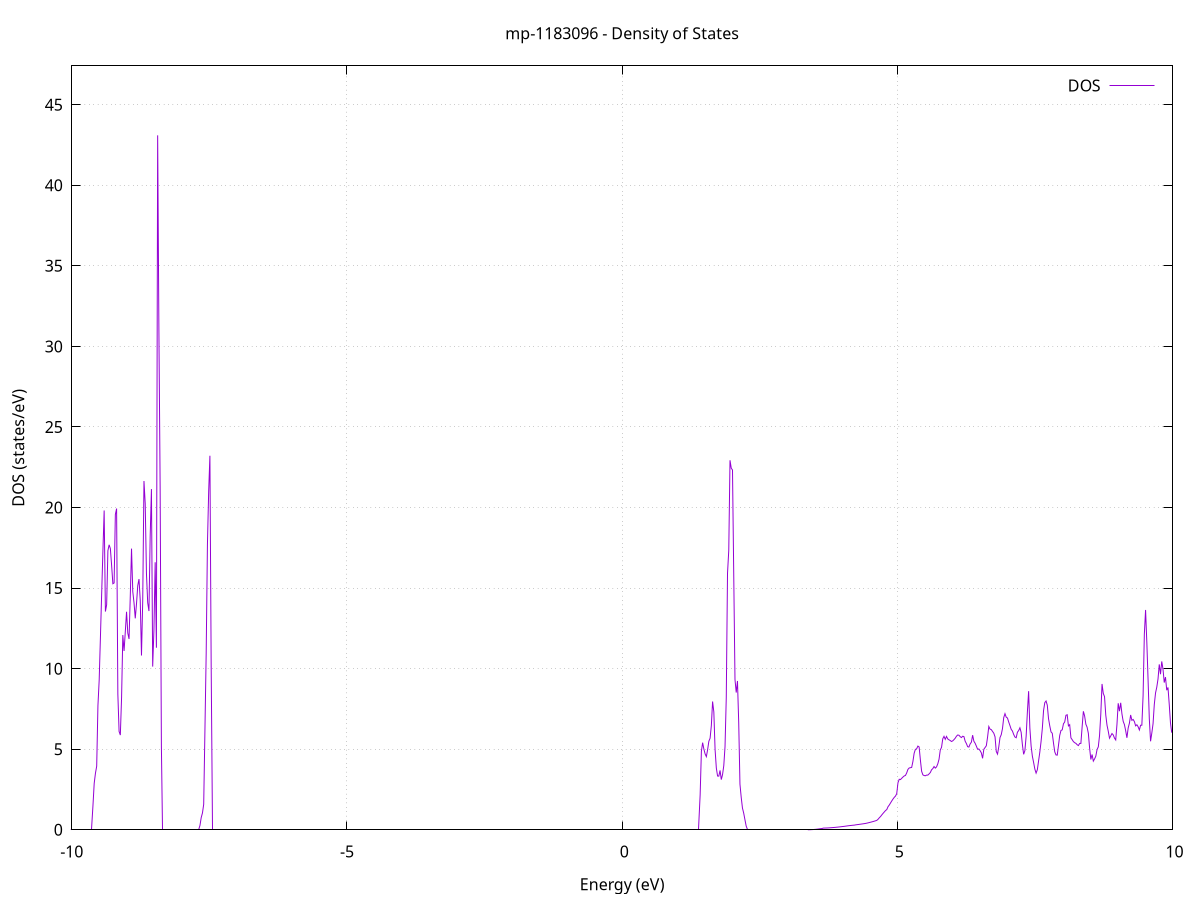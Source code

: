 set title 'mp-1183096 - Density of States'
set xlabel 'Energy (eV)'
set ylabel 'DOS (states/eV)'
set grid
set xrange [-10:10]
set yrange [0:47.409]
set xzeroaxis lt -1
set terminal png size 800,600
set output 'mp-1183096_dos_gnuplot.png'
plot '-' using 1:2 with lines title 'DOS'
-31.138200 0.000000
-31.115600 0.000000
-31.092900 0.000000
-31.070300 0.000000
-31.047700 0.000000
-31.025100 0.000000
-31.002500 0.000000
-30.979900 0.000000
-30.957300 0.000000
-30.934700 0.000000
-30.912100 0.000000
-30.889500 0.000000
-30.866900 0.000000
-30.844300 0.000000
-30.821700 0.000000
-30.799000 0.000000
-30.776400 0.000000
-30.753800 0.000000
-30.731200 0.000000
-30.708600 0.000000
-30.686000 0.000000
-30.663400 0.000000
-30.640800 0.000000
-30.618200 0.000000
-30.595600 0.000000
-30.573000 0.000000
-30.550400 0.000000
-30.527800 0.000000
-30.505100 0.000000
-30.482500 0.000000
-30.459900 0.000000
-30.437300 0.000000
-30.414700 0.000000
-30.392100 0.000000
-30.369500 0.000000
-30.346900 0.000000
-30.324300 0.000000
-30.301700 0.000000
-30.279100 0.000000
-30.256500 0.000000
-30.233800 0.000000
-30.211200 0.000000
-30.188600 0.000000
-30.166000 0.000000
-30.143400 0.000000
-30.120800 0.000000
-30.098200 0.000000
-30.075600 0.000000
-30.053000 0.000000
-30.030400 0.000000
-30.007800 0.000000
-29.985200 0.000000
-29.962600 0.000000
-29.939900 0.000000
-29.917300 0.000000
-29.894700 0.000000
-29.872100 0.000000
-29.849500 0.000000
-29.826900 0.000000
-29.804300 0.000000
-29.781700 0.000000
-29.759100 0.000000
-29.736500 0.000000
-29.713900 0.000000
-29.691300 0.000000
-29.668600 0.000000
-29.646000 0.000000
-29.623400 0.000000
-29.600800 0.000000
-29.578200 0.000000
-29.555600 0.000000
-29.533000 0.000000
-29.510400 0.000000
-29.487800 0.000000
-29.465200 0.000000
-29.442600 0.000000
-29.420000 0.000000
-29.397400 0.000000
-29.374700 0.000000
-29.352100 0.000000
-29.329500 0.000000
-29.306900 0.000000
-29.284300 0.000000
-29.261700 0.000000
-29.239100 0.000000
-29.216500 0.000000
-29.193900 0.000000
-29.171300 0.000000
-29.148700 0.000000
-29.126100 0.000000
-29.103400 0.000000
-29.080800 1.598500
-29.058200 19.258900
-29.035600 37.738500
-29.013000 21.713900
-28.990400 80.842100
-28.967800 42.392300
-28.945200 0.000000
-28.922600 0.000000
-28.900000 0.000000
-28.877400 0.000000
-28.854800 0.000000
-28.832200 0.000000
-28.809500 0.000000
-28.786900 0.000000
-28.764300 0.000000
-28.741700 0.000000
-28.719100 0.000000
-28.696500 0.000000
-28.673900 0.000000
-28.651300 0.000000
-28.628700 0.000000
-28.606100 0.000000
-28.583500 0.000000
-28.560900 0.000000
-28.538300 0.000000
-28.515600 0.000000
-28.493000 0.000000
-28.470400 0.000000
-28.447800 0.000000
-28.425200 0.000000
-28.402600 0.000000
-28.380000 0.000000
-28.357400 0.000000
-28.334800 0.000000
-28.312200 0.000000
-28.289600 0.000000
-28.267000 0.000000
-28.244300 0.000000
-28.221700 0.000000
-28.199100 0.000000
-28.176500 0.000000
-28.153900 0.000000
-28.131300 0.000000
-28.108700 0.000000
-28.086100 0.000000
-28.063500 0.000000
-28.040900 0.000000
-28.018300 0.000000
-27.995700 0.000000
-27.973100 0.000000
-27.950400 0.000000
-27.927800 0.000000
-27.905200 0.000000
-27.882600 0.000000
-27.860000 0.000000
-27.837400 0.000000
-27.814800 0.000000
-27.792200 0.000000
-27.769600 0.000000
-27.747000 0.000000
-27.724400 0.000000
-27.701800 0.000000
-27.679100 0.000000
-27.656500 0.000000
-27.633900 0.000000
-27.611300 0.000000
-27.588700 0.000000
-27.566100 0.000000
-27.543500 0.000000
-27.520900 0.000000
-27.498300 0.000000
-27.475700 0.000000
-27.453100 0.000000
-27.430500 0.000000
-27.407900 0.000000
-27.385200 0.000000
-27.362600 0.000000
-27.340000 0.000000
-27.317400 0.000000
-27.294800 0.000000
-27.272200 0.000000
-27.249600 0.000000
-27.227000 0.000000
-27.204400 0.000000
-27.181800 0.000000
-27.159200 0.000000
-27.136600 0.000000
-27.114000 0.000000
-27.091300 0.000000
-27.068700 0.000000
-27.046100 0.000000
-27.023500 0.000000
-27.000900 0.000000
-26.978300 0.000000
-26.955700 0.000000
-26.933100 0.000000
-26.910500 0.000000
-26.887900 0.000000
-26.865300 0.000000
-26.842700 0.000000
-26.820000 0.000000
-26.797400 0.000000
-26.774800 0.000000
-26.752200 0.000000
-26.729600 0.000000
-26.707000 0.000000
-26.684400 0.000000
-26.661800 0.000000
-26.639200 0.000000
-26.616600 0.000000
-26.594000 0.000000
-26.571400 0.000000
-26.548800 0.000000
-26.526100 0.000000
-26.503500 0.000000
-26.480900 0.000000
-26.458300 0.000000
-26.435700 0.000000
-26.413100 0.000000
-26.390500 0.000000
-26.367900 0.000000
-26.345300 0.000000
-26.322700 0.000000
-26.300100 0.000000
-26.277500 0.000000
-26.254800 0.000000
-26.232200 0.000000
-26.209600 0.000000
-26.187000 0.000000
-26.164400 0.000000
-26.141800 0.000000
-26.119200 0.000000
-26.096600 0.000000
-26.074000 0.000000
-26.051400 0.000000
-26.028800 0.000000
-26.006200 0.000000
-25.983600 0.000000
-25.960900 0.000000
-25.938300 0.000000
-25.915700 0.000000
-25.893100 0.000000
-25.870500 0.000000
-25.847900 0.000000
-25.825300 0.000000
-25.802700 0.000000
-25.780100 0.000000
-25.757500 0.000000
-25.734900 0.000000
-25.712300 0.000000
-25.689700 0.000000
-25.667000 0.000000
-25.644400 0.000000
-25.621800 0.000000
-25.599200 0.000000
-25.576600 0.000000
-25.554000 0.000000
-25.531400 0.000000
-25.508800 0.000000
-25.486200 0.000000
-25.463600 0.000000
-25.441000 0.000000
-25.418400 0.000000
-25.395700 0.000000
-25.373100 0.000000
-25.350500 0.000000
-25.327900 0.000000
-25.305300 0.000000
-25.282700 0.000000
-25.260100 0.000000
-25.237500 0.000000
-25.214900 0.000000
-25.192300 0.000000
-25.169700 0.000000
-25.147100 0.000000
-25.124500 0.000000
-25.101800 0.000000
-25.079200 0.000000
-25.056600 0.000000
-25.034000 0.000000
-25.011400 0.000000
-24.988800 0.000000
-24.966200 0.000000
-24.943600 0.000000
-24.921000 0.000000
-24.898400 0.000000
-24.875800 0.000000
-24.853200 0.000000
-24.830500 0.000000
-24.807900 0.000000
-24.785300 0.000000
-24.762700 0.000000
-24.740100 0.000000
-24.717500 0.000000
-24.694900 0.000000
-24.672300 0.000000
-24.649700 0.000000
-24.627100 0.000000
-24.604500 0.000000
-24.581900 0.000000
-24.559300 0.000000
-24.536600 0.000000
-24.514000 0.000000
-24.491400 0.000000
-24.468800 0.000000
-24.446200 0.000000
-24.423600 0.000000
-24.401000 0.000000
-24.378400 0.000000
-24.355800 0.000000
-24.333200 0.000000
-24.310600 0.000000
-24.288000 0.000000
-24.265300 0.000000
-24.242700 0.000000
-24.220100 0.000000
-24.197500 0.000000
-24.174900 0.000000
-24.152300 0.000000
-24.129700 0.000000
-24.107100 0.000000
-24.084500 0.000000
-24.061900 0.000000
-24.039300 0.000000
-24.016700 0.000000
-23.994100 0.000000
-23.971400 0.000000
-23.948800 0.000000
-23.926200 0.000000
-23.903600 0.000000
-23.881000 0.000000
-23.858400 0.000000
-23.835800 0.000000
-23.813200 0.000000
-23.790600 0.000000
-23.768000 0.000000
-23.745400 0.000000
-23.722800 0.000000
-23.700200 0.000000
-23.677500 0.000000
-23.654900 0.000000
-23.632300 0.000000
-23.609700 0.000000
-23.587100 0.000000
-23.564500 0.000000
-23.541900 0.000000
-23.519300 0.000000
-23.496700 0.000000
-23.474100 0.000000
-23.451500 0.000000
-23.428900 0.000000
-23.406200 0.000000
-23.383600 0.000000
-23.361000 0.000000
-23.338400 0.000000
-23.315800 0.000000
-23.293200 0.000000
-23.270600 0.000000
-23.248000 0.000000
-23.225400 0.000000
-23.202800 0.000000
-23.180200 0.000000
-23.157600 0.000000
-23.135000 0.000000
-23.112300 0.000000
-23.089700 0.000000
-23.067100 0.000000
-23.044500 0.000000
-23.021900 0.000000
-22.999300 0.000000
-22.976700 0.000000
-22.954100 0.000000
-22.931500 0.000000
-22.908900 0.000000
-22.886300 0.000000
-22.863700 0.000000
-22.841000 0.000000
-22.818400 0.000000
-22.795800 0.000000
-22.773200 0.000000
-22.750600 0.000000
-22.728000 0.000000
-22.705400 0.000000
-22.682800 0.000000
-22.660200 0.000000
-22.637600 0.000000
-22.615000 0.000000
-22.592400 0.000000
-22.569800 0.000000
-22.547100 0.000000
-22.524500 0.000000
-22.501900 0.000000
-22.479300 0.000000
-22.456700 0.000000
-22.434100 0.000000
-22.411500 0.000000
-22.388900 0.000000
-22.366300 0.000000
-22.343700 0.000000
-22.321100 0.000000
-22.298500 0.000000
-22.275900 0.000000
-22.253200 0.000000
-22.230600 0.000000
-22.208000 0.000000
-22.185400 0.000000
-22.162800 0.000000
-22.140200 0.000000
-22.117600 0.000000
-22.095000 0.000000
-22.072400 0.000000
-22.049800 0.000000
-22.027200 0.000000
-22.004600 0.000000
-21.981900 0.000000
-21.959300 0.000000
-21.936700 0.000000
-21.914100 0.000000
-21.891500 0.000000
-21.868900 0.000000
-21.846300 0.000000
-21.823700 0.000000
-21.801100 0.000000
-21.778500 0.000000
-21.755900 0.000000
-21.733300 0.000000
-21.710700 0.000000
-21.688000 0.000000
-21.665400 0.000000
-21.642800 0.000000
-21.620200 0.000000
-21.597600 0.000000
-21.575000 0.000000
-21.552400 0.000000
-21.529800 0.000000
-21.507200 0.000000
-21.484600 0.000000
-21.462000 0.000000
-21.439400 0.000000
-21.416700 0.000000
-21.394100 0.000000
-21.371500 0.000000
-21.348900 0.000000
-21.326300 0.000000
-21.303700 0.000000
-21.281100 0.000000
-21.258500 0.000000
-21.235900 0.000000
-21.213300 0.000000
-21.190700 0.000000
-21.168100 0.000000
-21.145500 0.000000
-21.122800 0.000000
-21.100200 0.000000
-21.077600 0.000000
-21.055000 0.000000
-21.032400 0.000000
-21.009800 0.000000
-20.987200 0.000000
-20.964600 0.000000
-20.942000 0.000000
-20.919400 0.000000
-20.896800 0.000000
-20.874200 0.000000
-20.851500 0.000000
-20.828900 0.000000
-20.806300 0.000000
-20.783700 0.000000
-20.761100 0.000000
-20.738500 0.000000
-20.715900 0.000000
-20.693300 0.000000
-20.670700 0.000000
-20.648100 0.000000
-20.625500 0.000000
-20.602900 0.000000
-20.580300 0.000000
-20.557600 0.000000
-20.535000 0.000000
-20.512400 0.000000
-20.489800 0.000000
-20.467200 0.000000
-20.444600 0.000000
-20.422000 0.000000
-20.399400 0.000000
-20.376800 0.000000
-20.354200 0.000000
-20.331600 0.000000
-20.309000 0.000000
-20.286400 0.000000
-20.263700 0.000000
-20.241100 0.000000
-20.218500 0.000000
-20.195900 0.000000
-20.173300 0.000000
-20.150700 0.000000
-20.128100 0.000000
-20.105500 0.000000
-20.082900 0.000000
-20.060300 0.000000
-20.037700 0.000000
-20.015100 0.000000
-19.992400 0.000000
-19.969800 0.000000
-19.947200 0.000000
-19.924600 0.000000
-19.902000 0.000000
-19.879400 0.000000
-19.856800 0.000000
-19.834200 0.000000
-19.811600 0.000000
-19.789000 0.000000
-19.766400 0.000000
-19.743800 0.000000
-19.721200 0.000000
-19.698500 0.000000
-19.675900 0.000000
-19.653300 0.000000
-19.630700 0.000000
-19.608100 0.000000
-19.585500 0.000000
-19.562900 0.000000
-19.540300 0.000000
-19.517700 0.000000
-19.495100 0.000000
-19.472500 0.000000
-19.449900 0.000000
-19.427200 0.000000
-19.404600 0.000000
-19.382000 0.000000
-19.359400 0.000000
-19.336800 0.000000
-19.314200 0.000000
-19.291600 0.000000
-19.269000 0.000000
-19.246400 0.000000
-19.223800 0.000000
-19.201200 0.000000
-19.178600 0.000000
-19.156000 0.000000
-19.133300 0.000000
-19.110700 0.000000
-19.088100 0.000000
-19.065500 0.000000
-19.042900 0.000000
-19.020300 0.000000
-18.997700 0.000000
-18.975100 0.000000
-18.952500 0.000000
-18.929900 0.000000
-18.907300 0.000000
-18.884700 0.000000
-18.862100 0.000000
-18.839400 0.000000
-18.816800 0.000000
-18.794200 0.000000
-18.771600 0.000000
-18.749000 0.000000
-18.726400 0.000000
-18.703800 0.000000
-18.681200 0.000000
-18.658600 0.000000
-18.636000 0.000000
-18.613400 0.000000
-18.590800 0.000000
-18.568100 0.000000
-18.545500 0.000000
-18.522900 0.000000
-18.500300 0.000000
-18.477700 0.000000
-18.455100 0.000000
-18.432500 0.000000
-18.409900 0.000000
-18.387300 0.000000
-18.364700 0.000000
-18.342100 0.000000
-18.319500 0.000000
-18.296900 0.000000
-18.274200 0.000000
-18.251600 0.000000
-18.229000 0.000000
-18.206400 0.000000
-18.183800 0.000000
-18.161200 0.000000
-18.138600 0.000000
-18.116000 0.000000
-18.093400 0.000000
-18.070800 0.000000
-18.048200 0.000000
-18.025600 0.000000
-18.002900 0.000000
-17.980300 0.000000
-17.957700 0.000000
-17.935100 0.000000
-17.912500 0.000000
-17.889900 0.000000
-17.867300 0.000000
-17.844700 0.000000
-17.822100 0.000000
-17.799500 0.000000
-17.776900 0.000000
-17.754300 0.000000
-17.731700 0.000000
-17.709000 0.000000
-17.686400 0.000000
-17.663800 0.000000
-17.641200 0.000000
-17.618600 0.000000
-17.596000 0.000000
-17.573400 0.000000
-17.550800 0.000000
-17.528200 0.000000
-17.505600 0.000000
-17.483000 0.000000
-17.460400 0.000000
-17.437800 0.000000
-17.415100 0.000000
-17.392500 0.000000
-17.369900 0.000000
-17.347300 0.000000
-17.324700 0.000000
-17.302100 0.000000
-17.279500 0.000000
-17.256900 0.000000
-17.234300 0.000000
-17.211700 0.000000
-17.189100 0.000000
-17.166500 0.000000
-17.143800 0.000000
-17.121200 0.000000
-17.098600 0.000000
-17.076000 0.000000
-17.053400 0.000000
-17.030800 0.000000
-17.008200 0.000000
-16.985600 0.000000
-16.963000 0.000000
-16.940400 0.000000
-16.917800 0.000000
-16.895200 0.000000
-16.872600 0.000000
-16.849900 0.000000
-16.827300 0.000000
-16.804700 0.000000
-16.782100 0.000000
-16.759500 0.000000
-16.736900 0.000000
-16.714300 0.000000
-16.691700 0.000000
-16.669100 0.000000
-16.646500 0.000000
-16.623900 0.000000
-16.601300 0.000000
-16.578600 0.000000
-16.556000 0.000000
-16.533400 0.000000
-16.510800 0.000000
-16.488200 0.000000
-16.465600 0.000000
-16.443000 0.000000
-16.420400 0.000000
-16.397800 0.000000
-16.375200 0.000000
-16.352600 0.000000
-16.330000 0.000000
-16.307400 0.000000
-16.284700 0.000000
-16.262100 0.000000
-16.239500 0.000000
-16.216900 0.000000
-16.194300 0.000000
-16.171700 0.000000
-16.149100 0.000000
-16.126500 0.000000
-16.103900 0.000000
-16.081300 0.000000
-16.058700 0.000000
-16.036100 0.000000
-16.013400 0.000000
-15.990800 0.000000
-15.968200 0.000000
-15.945600 0.000000
-15.923000 0.000000
-15.900400 0.000000
-15.877800 0.000000
-15.855200 0.000000
-15.832600 0.000000
-15.810000 0.000000
-15.787400 0.000000
-15.764800 0.000000
-15.742200 0.000000
-15.719500 0.000000
-15.696900 0.000000
-15.674300 0.000000
-15.651700 0.000000
-15.629100 0.000000
-15.606500 0.000000
-15.583900 0.000000
-15.561300 0.000000
-15.538700 0.000000
-15.516100 0.000000
-15.493500 0.000000
-15.470900 0.000000
-15.448300 0.000000
-15.425600 0.000000
-15.403000 0.000000
-15.380400 0.000000
-15.357800 0.000000
-15.335200 0.000000
-15.312600 0.000000
-15.290000 0.000000
-15.267400 0.000000
-15.244800 0.000000
-15.222200 0.000000
-15.199600 0.000000
-15.177000 0.000000
-15.154300 0.000000
-15.131700 0.000000
-15.109100 0.000000
-15.086500 0.000000
-15.063900 0.000000
-15.041300 0.000000
-15.018700 0.000000
-14.996100 0.000000
-14.973500 0.000000
-14.950900 0.000000
-14.928300 0.000000
-14.905700 0.000000
-14.883100 0.000000
-14.860400 0.000000
-14.837800 0.000000
-14.815200 0.000000
-14.792600 0.000000
-14.770000 0.000000
-14.747400 0.000000
-14.724800 0.000000
-14.702200 0.000000
-14.679600 0.000000
-14.657000 0.000000
-14.634400 0.000000
-14.611800 0.000000
-14.589100 0.000000
-14.566500 0.000000
-14.543900 0.000000
-14.521300 0.000000
-14.498700 0.000000
-14.476100 0.000000
-14.453500 0.000000
-14.430900 0.000000
-14.408300 0.000000
-14.385700 0.000000
-14.363100 0.000000
-14.340500 0.000000
-14.317900 0.000000
-14.295200 0.000000
-14.272600 0.000000
-14.250000 0.000000
-14.227400 0.000000
-14.204800 0.000000
-14.182200 0.000000
-14.159600 0.000000
-14.137000 0.000000
-14.114400 0.000000
-14.091800 0.000000
-14.069200 0.000000
-14.046600 0.000000
-14.024000 0.000000
-14.001300 0.000000
-13.978700 0.000000
-13.956100 0.000000
-13.933500 0.000000
-13.910900 0.000000
-13.888300 0.000000
-13.865700 0.000000
-13.843100 0.000000
-13.820500 0.000000
-13.797900 0.000000
-13.775300 0.000000
-13.752700 0.000000
-13.730000 0.000000
-13.707400 0.000000
-13.684800 0.000000
-13.662200 0.000000
-13.639600 0.000000
-13.617000 0.000000
-13.594400 0.000000
-13.571800 0.000000
-13.549200 0.000000
-13.526600 0.000000
-13.504000 0.000000
-13.481400 0.000000
-13.458800 0.000000
-13.436100 0.000000
-13.413500 0.000000
-13.390900 0.000000
-13.368300 0.000000
-13.345700 0.000000
-13.323100 0.000000
-13.300500 0.000000
-13.277900 0.000000
-13.255300 0.000000
-13.232700 0.000000
-13.210100 0.000000
-13.187500 0.000000
-13.164800 0.000000
-13.142200 0.000000
-13.119600 0.000000
-13.097000 0.000000
-13.074400 0.000000
-13.051800 0.000000
-13.029200 0.000000
-13.006600 0.000000
-12.984000 0.000000
-12.961400 0.000000
-12.938800 0.000000
-12.916200 0.000000
-12.893600 0.000000
-12.870900 0.000000
-12.848300 0.000000
-12.825700 0.000000
-12.803100 0.000000
-12.780500 0.000000
-12.757900 0.000000
-12.735300 0.000000
-12.712700 0.000000
-12.690100 0.000000
-12.667500 0.000000
-12.644900 0.000000
-12.622300 0.000000
-12.599700 0.000000
-12.577000 0.000000
-12.554400 0.000000
-12.531800 0.000000
-12.509200 0.000000
-12.486600 0.000000
-12.464000 0.000000
-12.441400 0.000000
-12.418800 0.000000
-12.396200 0.000000
-12.373600 0.000000
-12.351000 0.000000
-12.328400 0.000000
-12.305700 0.000000
-12.283100 0.000000
-12.260500 0.000000
-12.237900 0.000000
-12.215300 0.000000
-12.192700 0.000000
-12.170100 0.000000
-12.147500 0.000000
-12.124900 0.000000
-12.102300 0.000000
-12.079700 0.000000
-12.057100 0.000000
-12.034500 0.000000
-12.011800 0.000000
-11.989200 0.000000
-11.966600 0.000000
-11.944000 0.000000
-11.921400 0.000000
-11.898800 0.000000
-11.876200 0.000000
-11.853600 0.000000
-11.831000 0.000000
-11.808400 0.000000
-11.785800 0.000000
-11.763200 0.000000
-11.740500 0.000000
-11.717900 0.000000
-11.695300 0.000000
-11.672700 0.000000
-11.650100 0.000000
-11.627500 0.000000
-11.604900 0.000000
-11.582300 0.000000
-11.559700 0.000000
-11.537100 0.000000
-11.514500 0.000000
-11.491900 0.000000
-11.469300 0.000000
-11.446600 0.000000
-11.424000 0.000000
-11.401400 0.000000
-11.378800 0.000000
-11.356200 0.000000
-11.333600 0.000000
-11.311000 0.000000
-11.288400 0.000000
-11.265800 0.000000
-11.243200 0.000000
-11.220600 0.000000
-11.198000 0.000000
-11.175300 0.000000
-11.152700 0.000000
-11.130100 0.000000
-11.107500 0.000000
-11.084900 0.000000
-11.062300 0.000000
-11.039700 0.000000
-11.017100 0.000000
-10.994500 0.000000
-10.971900 0.000000
-10.949300 0.000000
-10.926700 0.000000
-10.904100 0.000000
-10.881400 0.000000
-10.858800 0.000000
-10.836200 0.000000
-10.813600 0.000000
-10.791000 0.000000
-10.768400 0.000000
-10.745800 0.000000
-10.723200 0.000000
-10.700600 0.000000
-10.678000 0.000000
-10.655400 0.000000
-10.632800 0.000000
-10.610200 0.000000
-10.587500 0.000000
-10.564900 0.000000
-10.542300 0.000000
-10.519700 0.000000
-10.497100 0.000000
-10.474500 0.000000
-10.451900 0.000000
-10.429300 0.000000
-10.406700 0.000000
-10.384100 0.000000
-10.361500 0.000000
-10.338900 0.000000
-10.316200 0.000000
-10.293600 0.000000
-10.271000 0.000000
-10.248400 0.000000
-10.225800 0.000000
-10.203200 0.000000
-10.180600 0.000000
-10.158000 0.000000
-10.135400 0.000000
-10.112800 0.000000
-10.090200 0.000000
-10.067600 0.000000
-10.045000 0.000000
-10.022300 0.000000
-9.999700 0.000000
-9.977100 0.000000
-9.954500 0.000000
-9.931900 0.000000
-9.909300 0.000000
-9.886700 0.000000
-9.864100 0.000000
-9.841500 0.000000
-9.818900 0.000000
-9.796300 0.000000
-9.773700 0.000000
-9.751000 0.000000
-9.728400 0.000000
-9.705800 0.000000
-9.683200 0.000000
-9.660600 0.000000
-9.638000 0.000000
-9.615400 1.498700
-9.592800 2.882600
-9.570200 3.507500
-9.547600 3.949000
-9.525000 7.703200
-9.502400 9.280900
-9.479800 11.944900
-9.457100 14.674600
-9.434500 17.296000
-9.411900 19.814800
-9.389300 13.543400
-9.366700 13.963000
-9.344100 17.316400
-9.321500 17.685700
-9.298900 17.447000
-9.276300 16.402700
-9.253700 15.269000
-9.231100 15.316800
-9.208500 19.568200
-9.185900 19.934400
-9.163200 8.422600
-9.140600 6.099800
-9.118000 5.877300
-9.095400 8.208500
-9.072800 12.086500
-9.050200 11.095800
-9.027600 12.297400
-9.005000 13.529900
-8.982400 12.205700
-8.959800 11.840300
-8.937200 14.510800
-8.914600 17.449600
-8.891900 14.784700
-8.869300 14.081700
-8.846700 13.121800
-8.824100 14.025900
-8.801500 15.155000
-8.778900 15.560300
-8.756300 14.248500
-8.733700 10.813400
-8.711100 14.241800
-8.688500 21.646000
-8.665900 20.239100
-8.643300 15.900400
-8.620700 14.092500
-8.598000 13.575100
-8.575400 18.262400
-8.552800 21.144500
-8.530200 10.126300
-8.507600 12.398100
-8.485000 16.599900
-8.462400 11.296400
-8.439800 43.099000
-8.417200 30.993000
-8.394600 21.248900
-8.372000 5.200900
-8.349400 0.000000
-8.326700 0.000000
-8.304100 0.000000
-8.281500 0.000000
-8.258900 0.000000
-8.236300 0.000000
-8.213700 0.000000
-8.191100 0.000000
-8.168500 0.000000
-8.145900 0.000000
-8.123300 0.000000
-8.100700 0.000000
-8.078100 0.000000
-8.055500 0.000000
-8.032800 0.000000
-8.010200 0.000000
-7.987600 0.000000
-7.965000 0.000000
-7.942400 0.000000
-7.919800 0.000000
-7.897200 0.000000
-7.874600 0.000000
-7.852000 0.000000
-7.829400 0.000000
-7.806800 0.000000
-7.784200 0.000000
-7.761600 0.000000
-7.738900 0.000000
-7.716300 0.000000
-7.693700 0.018700
-7.671100 0.267500
-7.648500 0.754400
-7.625900 1.041200
-7.603300 1.580700
-7.580700 6.195400
-7.558100 10.937100
-7.535500 17.689600
-7.512900 21.003400
-7.490300 23.211300
-7.467600 10.319000
-7.445000 0.000000
-7.422400 0.000000
-7.399800 0.000000
-7.377200 0.000000
-7.354600 0.000000
-7.332000 0.000000
-7.309400 0.000000
-7.286800 0.000000
-7.264200 0.000000
-7.241600 0.000000
-7.219000 0.000000
-7.196400 0.000000
-7.173700 0.000000
-7.151100 0.000000
-7.128500 0.000000
-7.105900 0.000000
-7.083300 0.000000
-7.060700 0.000000
-7.038100 0.000000
-7.015500 0.000000
-6.992900 0.000000
-6.970300 0.000000
-6.947700 0.000000
-6.925100 0.000000
-6.902400 0.000000
-6.879800 0.000000
-6.857200 0.000000
-6.834600 0.000000
-6.812000 0.000000
-6.789400 0.000000
-6.766800 0.000000
-6.744200 0.000000
-6.721600 0.000000
-6.699000 0.000000
-6.676400 0.000000
-6.653800 0.000000
-6.631200 0.000000
-6.608500 0.000000
-6.585900 0.000000
-6.563300 0.000000
-6.540700 0.000000
-6.518100 0.000000
-6.495500 0.000000
-6.472900 0.000000
-6.450300 0.000000
-6.427700 0.000000
-6.405100 0.000000
-6.382500 0.000000
-6.359900 0.000000
-6.337200 0.000000
-6.314600 0.000000
-6.292000 0.000000
-6.269400 0.000000
-6.246800 0.000000
-6.224200 0.000000
-6.201600 0.000000
-6.179000 0.000000
-6.156400 0.000000
-6.133800 0.000000
-6.111200 0.000000
-6.088600 0.000000
-6.066000 0.000000
-6.043300 0.000000
-6.020700 0.000000
-5.998100 0.000000
-5.975500 0.000000
-5.952900 0.000000
-5.930300 0.000000
-5.907700 0.000000
-5.885100 0.000000
-5.862500 0.000000
-5.839900 0.000000
-5.817300 0.000000
-5.794700 0.000000
-5.772100 0.000000
-5.749400 0.000000
-5.726800 0.000000
-5.704200 0.000000
-5.681600 0.000000
-5.659000 0.000000
-5.636400 0.000000
-5.613800 0.000000
-5.591200 0.000000
-5.568600 0.000000
-5.546000 0.000000
-5.523400 0.000000
-5.500800 0.000000
-5.478100 0.000000
-5.455500 0.000000
-5.432900 0.000000
-5.410300 0.000000
-5.387700 0.000000
-5.365100 0.000000
-5.342500 0.000000
-5.319900 0.000000
-5.297300 0.000000
-5.274700 0.000000
-5.252100 0.000000
-5.229500 0.000000
-5.206900 0.000000
-5.184200 0.000000
-5.161600 0.000000
-5.139000 0.000000
-5.116400 0.000000
-5.093800 0.000000
-5.071200 0.000000
-5.048600 0.000000
-5.026000 0.000000
-5.003400 0.000000
-4.980800 0.000000
-4.958200 0.000000
-4.935600 0.000000
-4.912900 0.000000
-4.890300 0.000000
-4.867700 0.000000
-4.845100 0.000000
-4.822500 0.000000
-4.799900 0.000000
-4.777300 0.000000
-4.754700 0.000000
-4.732100 0.000000
-4.709500 0.000000
-4.686900 0.000000
-4.664300 0.000000
-4.641700 0.000000
-4.619000 0.000000
-4.596400 0.000000
-4.573800 0.000000
-4.551200 0.000000
-4.528600 0.000000
-4.506000 0.000000
-4.483400 0.000000
-4.460800 0.000000
-4.438200 0.000000
-4.415600 0.000000
-4.393000 0.000000
-4.370400 0.000000
-4.347800 0.000000
-4.325100 0.000000
-4.302500 0.000000
-4.279900 0.000000
-4.257300 0.000000
-4.234700 0.000000
-4.212100 0.000000
-4.189500 0.000000
-4.166900 0.000000
-4.144300 0.000000
-4.121700 0.000000
-4.099100 0.000000
-4.076500 0.000000
-4.053800 0.000000
-4.031200 0.000000
-4.008600 0.000000
-3.986000 0.000000
-3.963400 0.000000
-3.940800 0.000000
-3.918200 0.000000
-3.895600 0.000000
-3.873000 0.000000
-3.850400 0.000000
-3.827800 0.000000
-3.805200 0.000000
-3.782600 0.000000
-3.759900 0.000000
-3.737300 0.000000
-3.714700 0.000000
-3.692100 0.000000
-3.669500 0.000000
-3.646900 0.000000
-3.624300 0.000000
-3.601700 0.000000
-3.579100 0.000000
-3.556500 0.000000
-3.533900 0.000000
-3.511300 0.000000
-3.488600 0.000000
-3.466000 0.000000
-3.443400 0.000000
-3.420800 0.000000
-3.398200 0.000000
-3.375600 0.000000
-3.353000 0.000000
-3.330400 0.000000
-3.307800 0.000000
-3.285200 0.000000
-3.262600 0.000000
-3.240000 0.000000
-3.217400 0.000000
-3.194700 0.000000
-3.172100 0.000000
-3.149500 0.000000
-3.126900 0.000000
-3.104300 0.000000
-3.081700 0.000000
-3.059100 0.000000
-3.036500 0.000000
-3.013900 0.000000
-2.991300 0.000000
-2.968700 0.000000
-2.946100 0.000000
-2.923500 0.000000
-2.900800 0.000000
-2.878200 0.000000
-2.855600 0.000000
-2.833000 0.000000
-2.810400 0.000000
-2.787800 0.000000
-2.765200 0.000000
-2.742600 0.000000
-2.720000 0.000000
-2.697400 0.000000
-2.674800 0.000000
-2.652200 0.000000
-2.629500 0.000000
-2.606900 0.000000
-2.584300 0.000000
-2.561700 0.000000
-2.539100 0.000000
-2.516500 0.000000
-2.493900 0.000000
-2.471300 0.000000
-2.448700 0.000000
-2.426100 0.000000
-2.403500 0.000000
-2.380900 0.000000
-2.358300 0.000000
-2.335600 0.000000
-2.313000 0.000000
-2.290400 0.000000
-2.267800 0.000000
-2.245200 0.000000
-2.222600 0.000000
-2.200000 0.000000
-2.177400 0.000000
-2.154800 0.000000
-2.132200 0.000000
-2.109600 0.000000
-2.087000 0.000000
-2.064300 0.000000
-2.041700 0.000000
-2.019100 0.000000
-1.996500 0.000000
-1.973900 0.000000
-1.951300 0.000000
-1.928700 0.000000
-1.906100 0.000000
-1.883500 0.000000
-1.860900 0.000000
-1.838300 0.000000
-1.815700 0.000000
-1.793100 0.000000
-1.770400 0.000000
-1.747800 0.000000
-1.725200 0.000000
-1.702600 0.000000
-1.680000 0.000000
-1.657400 0.000000
-1.634800 0.000000
-1.612200 0.000000
-1.589600 0.000000
-1.567000 0.000000
-1.544400 0.000000
-1.521800 0.000000
-1.499100 0.000000
-1.476500 0.000000
-1.453900 0.000000
-1.431300 0.000000
-1.408700 0.000000
-1.386100 0.000000
-1.363500 0.000000
-1.340900 0.000000
-1.318300 0.000000
-1.295700 0.000000
-1.273100 0.000000
-1.250500 0.000000
-1.227900 0.000000
-1.205200 0.000000
-1.182600 0.000000
-1.160000 0.000000
-1.137400 0.000000
-1.114800 0.000000
-1.092200 0.000000
-1.069600 0.000000
-1.047000 0.000000
-1.024400 0.000000
-1.001800 0.000000
-0.979200 0.000000
-0.956600 0.000000
-0.934000 0.000000
-0.911300 0.000000
-0.888700 0.000000
-0.866100 0.000000
-0.843500 0.000000
-0.820900 0.000000
-0.798300 0.000000
-0.775700 0.000000
-0.753100 0.000000
-0.730500 0.000000
-0.707900 0.000000
-0.685300 0.000000
-0.662700 0.000000
-0.640000 0.000000
-0.617400 0.000000
-0.594800 0.000000
-0.572200 0.000000
-0.549600 0.000000
-0.527000 0.000000
-0.504400 0.000000
-0.481800 0.000000
-0.459200 0.000000
-0.436600 0.000000
-0.414000 0.000000
-0.391400 0.000000
-0.368800 0.000000
-0.346100 0.000000
-0.323500 0.000000
-0.300900 0.000000
-0.278300 0.000000
-0.255700 0.000000
-0.233100 0.000000
-0.210500 0.000000
-0.187900 0.000000
-0.165300 0.000000
-0.142700 0.000000
-0.120100 0.000000
-0.097500 0.000000
-0.074800 0.000000
-0.052200 0.000000
-0.029600 0.000000
-0.007000 0.000000
0.015600 0.000000
0.038200 0.000000
0.060800 0.000000
0.083400 0.000000
0.106000 0.000000
0.128600 0.000000
0.151200 0.000000
0.173800 0.000000
0.196400 0.000000
0.219100 0.000000
0.241700 0.000000
0.264300 0.000000
0.286900 0.000000
0.309500 0.000000
0.332100 0.000000
0.354700 0.000000
0.377300 0.000000
0.399900 0.000000
0.422500 0.000000
0.445100 0.000000
0.467700 0.000000
0.490300 0.000000
0.513000 0.000000
0.535600 0.000000
0.558200 0.000000
0.580800 0.000000
0.603400 0.000000
0.626000 0.000000
0.648600 0.000000
0.671200 0.000000
0.693800 0.000000
0.716400 0.000000
0.739000 0.000000
0.761600 0.000000
0.784300 0.000000
0.806900 0.000000
0.829500 0.000000
0.852100 0.000000
0.874700 0.000000
0.897300 0.000000
0.919900 0.000000
0.942500 0.000000
0.965100 0.000000
0.987700 0.000000
1.010300 0.000000
1.032900 0.000000
1.055500 0.000000
1.078200 0.000000
1.100800 0.000000
1.123400 0.000000
1.146000 0.000000
1.168600 0.000000
1.191200 0.000000
1.213800 0.000000
1.236400 0.000000
1.259000 0.000000
1.281600 0.000000
1.304200 0.000000
1.326800 0.000000
1.349500 0.000000
1.372100 0.000000
1.394700 0.000000
1.417300 2.167000
1.439900 4.868900
1.462500 5.407400
1.485100 5.006400
1.507700 4.704300
1.530300 4.538100
1.552900 4.967300
1.575500 5.492400
1.598100 5.683200
1.620700 6.464000
1.643400 7.959500
1.666000 7.314200
1.688600 4.982500
1.711200 3.835700
1.733800 3.335600
1.756400 3.329800
1.779000 3.684100
1.801600 3.113800
1.824200 3.425100
1.846800 3.979900
1.869400 5.162700
1.892000 8.204700
1.914600 15.923100
1.937300 17.335900
1.959900 22.931600
1.982500 22.440700
2.005100 22.329200
2.027700 15.839000
2.050300 9.328100
2.072900 8.516600
2.095500 9.233900
2.118100 6.645300
2.140700 2.829900
2.163300 2.019500
2.185900 1.350000
2.208600 1.033100
2.231200 0.626300
2.253800 0.230300
2.276400 0.000000
2.299000 0.000000
2.321600 0.000000
2.344200 0.000000
2.366800 0.000000
2.389400 0.000000
2.412000 0.000000
2.434600 0.000000
2.457200 0.000000
2.479800 0.000000
2.502500 0.000000
2.525100 0.000000
2.547700 0.000000
2.570300 0.000000
2.592900 0.000000
2.615500 0.000000
2.638100 0.000000
2.660700 0.000000
2.683300 0.000000
2.705900 0.000000
2.728500 0.000000
2.751100 0.000000
2.773800 0.000000
2.796400 0.000000
2.819000 0.000000
2.841600 0.000000
2.864200 0.000000
2.886800 0.000000
2.909400 0.000000
2.932000 0.000000
2.954600 0.000000
2.977200 0.000000
2.999800 0.000000
3.022400 0.000000
3.045000 0.000000
3.067700 0.000000
3.090300 0.000000
3.112900 0.000000
3.135500 0.000000
3.158100 0.000000
3.180700 0.000000
3.203300 0.000000
3.225900 0.000000
3.248500 0.000000
3.271100 0.000000
3.293700 0.000000
3.316300 0.000000
3.339000 0.000000
3.361600 0.000100
3.384200 0.001000
3.406800 0.003100
3.429400 0.006300
3.452000 0.010500
3.474600 0.015800
3.497200 0.022300
3.519800 0.029800
3.542400 0.038500
3.565000 0.048200
3.587600 0.059000
3.610200 0.070900
3.632900 0.078200
3.655500 0.105100
3.678100 0.106200
3.700700 0.108400
3.723300 0.111600
3.745900 0.115900
3.768500 0.121100
3.791100 0.126700
3.813700 0.132800
3.836300 0.139300
3.858900 0.146200
3.881500 0.153500
3.904100 0.161300
3.926800 0.169500
3.949400 0.178100
3.972000 0.187000
3.994600 0.196100
4.017200 0.205500
4.039800 0.215400
4.062400 0.226400
4.085000 0.237400
4.107600 0.247800
4.130200 0.257500
4.152800 0.266500
4.175400 0.274900
4.198100 0.282600
4.220700 0.289600
4.243300 0.306300
4.265900 0.316400
4.288500 0.326800
4.311100 0.337400
4.333700 0.348300
4.356300 0.359400
4.378900 0.370800
4.401500 0.382400
4.424100 0.395200
4.446700 0.411300
4.469300 0.430500
4.492000 0.450000
4.514600 0.469700
4.537200 0.490100
4.559800 0.511600
4.582400 0.534300
4.605000 0.558100
4.627600 0.586000
4.650200 0.652600
4.672800 0.745500
4.695400 0.824000
4.718000 0.923200
4.740600 1.017100
4.763300 1.105500
4.785900 1.193400
4.808500 1.254800
4.831100 1.432600
4.853700 1.533800
4.876300 1.662200
4.898900 1.788600
4.921500 1.906200
4.944100 2.010400
4.966700 2.090500
4.989300 2.241700
5.011900 2.920800
5.034500 3.134500
5.057200 3.115800
5.079800 3.195400
5.102400 3.272600
5.125000 3.340200
5.147600 3.371500
5.170200 3.527800
5.192800 3.746700
5.215400 3.834600
5.238000 3.852900
5.260600 3.869700
5.283200 4.237900
5.305800 4.752500
5.328400 4.989400
5.351100 5.026000
5.373700 5.194000
5.396300 5.140300
5.418900 4.335700
5.441500 3.634200
5.464100 3.410200
5.486700 3.366100
5.509300 3.351800
5.531900 3.392300
5.554500 3.394000
5.577100 3.468600
5.599700 3.552400
5.622400 3.723400
5.645000 3.796900
5.667600 3.926000
5.690200 3.828100
5.712800 3.904900
5.735400 4.092100
5.758000 4.380400
5.780600 4.953400
5.803200 5.114500
5.825800 5.648600
5.848400 5.800100
5.871000 5.612200
5.893600 5.793500
5.916300 5.636700
5.938900 5.583900
5.961500 5.539000
5.984100 5.478500
6.006700 5.518200
6.029300 5.594300
6.051900 5.682600
6.074500 5.805700
6.097100 5.882500
6.119700 5.866900
6.142300 5.778600
6.164900 5.722700
6.187600 5.805700
6.210200 5.782700
6.232800 5.496400
6.255400 5.347900
6.278000 5.156900
6.300600 5.133700
6.323200 5.327700
6.345800 5.436800
6.368400 5.873400
6.391000 5.494600
6.413600 5.371300
6.436200 5.191300
6.458800 5.000600
6.481500 5.012700
6.504100 4.912600
6.526700 4.771400
6.549300 4.433300
6.571900 4.995500
6.594500 5.103700
6.617100 5.214200
6.639700 5.747300
6.662300 6.408400
6.684900 6.246200
6.707500 6.215900
6.730100 6.102200
6.752800 5.994800
6.775400 5.769800
6.798000 4.858900
6.820600 4.695900
6.843200 5.140600
6.865800 5.723500
6.888400 5.902500
6.911000 6.286000
6.933600 6.963500
6.956200 7.206100
6.978800 6.988800
7.001400 6.935500
7.024000 6.687600
7.046700 6.464900
7.069300 6.231800
7.091900 6.126900
7.114500 5.913500
7.137100 5.756700
7.159700 5.712000
7.182300 6.054500
7.204900 6.157800
7.227500 6.328400
7.250100 6.047400
7.272700 5.281000
7.295300 4.682800
7.317900 4.909800
7.340600 5.803900
7.363200 7.305900
7.385800 8.601600
7.408400 6.318500
7.431000 5.198100
7.453600 4.570800
7.476200 4.181300
7.498800 3.768100
7.521400 3.516700
7.544000 3.725200
7.566600 4.273800
7.589200 4.817700
7.611900 5.482500
7.634500 6.277300
7.657100 7.402600
7.679700 7.890100
7.702300 7.992800
7.724900 7.731600
7.747500 6.892600
7.770100 6.447700
7.792700 6.075500
7.815300 5.989400
7.837900 5.378300
7.860500 4.838400
7.883100 4.645700
7.905800 4.632500
7.928400 5.238200
7.951000 5.858800
7.973600 6.163800
7.996200 6.200500
8.018800 6.578700
8.041400 6.689000
8.064000 7.106200
8.086600 7.138800
8.109200 6.447600
8.131800 6.521900
8.154400 5.705300
8.177100 5.591600
8.199700 5.472500
8.222300 5.403900
8.244900 5.364400
8.267500 5.277700
8.290100 5.225300
8.312700 5.358200
8.335300 5.359100
8.357900 6.381700
8.380500 7.353000
8.403100 7.066600
8.425700 6.550200
8.448300 6.366500
8.471000 5.989300
8.493600 5.086700
8.516200 4.361600
8.538800 4.672200
8.561400 4.262100
8.584000 4.396400
8.606600 4.567200
8.629200 4.979400
8.651800 5.145700
8.674400 5.846700
8.697000 7.170300
8.719600 9.049700
8.742200 8.463300
8.764900 8.264300
8.787500 7.118300
8.810100 6.488600
8.832700 6.118200
8.855300 5.683700
8.877900 5.827700
8.900500 5.972600
8.923100 5.887800
8.945700 5.690500
8.968300 5.574700
8.990900 6.542100
9.013500 7.851200
9.036200 7.361400
9.058800 7.881300
9.081400 7.189700
9.104000 6.731500
9.126600 6.526500
9.149200 6.148400
9.171800 5.707000
9.194400 6.312900
9.217000 6.612100
9.239600 7.124800
9.262200 6.792600
9.284800 6.846300
9.307400 6.717200
9.330100 6.449500
9.352700 6.516800
9.375300 6.393500
9.397900 6.193800
9.420500 6.486400
9.443100 6.489800
9.465700 8.330000
9.488300 12.127000
9.510900 13.641700
9.533500 11.637600
9.556100 9.315800
9.578700 6.887700
9.601400 5.490500
9.624000 5.999200
9.646600 6.580600
9.669200 7.773200
9.691800 8.490700
9.714400 8.849600
9.737000 9.360300
9.759600 10.265800
9.782200 9.656200
9.804800 10.448000
9.827400 9.971200
9.850000 9.136200
9.872600 9.474300
9.895300 8.661700
9.917900 8.834600
9.940500 7.801000
9.963100 6.636900
9.985700 6.032100
10.008300 6.267800
10.030900 7.430400
10.053500 8.441300
10.076100 9.664200
10.098700 11.623600
10.121300 11.633400
10.143900 10.518800
10.166500 8.956400
10.189200 8.127800
10.211800 7.834800
10.234400 9.619300
10.257000 11.121400
10.279600 12.606900
10.302200 14.400600
10.324800 14.791300
10.347400 12.906900
10.370000 12.232100
10.392600 12.517600
10.415200 13.236400
10.437800 14.857800
10.460500 14.761900
10.483100 13.195700
10.505700 12.784500
10.528300 13.682600
10.550900 12.734700
10.573500 16.611200
10.596100 11.339400
10.618700 10.936300
10.641300 13.153000
10.663900 13.695100
10.686500 14.957000
10.709100 13.850800
10.731700 13.252600
10.754400 13.381700
10.777000 14.220500
10.799600 16.180400
10.822200 16.341000
10.844800 17.231200
10.867400 18.798300
10.890000 15.892600
10.912600 15.636300
10.935200 17.039000
10.957800 17.929000
10.980400 17.427500
11.003000 18.097000
11.025700 18.779800
11.048300 19.912500
11.070900 22.897700
11.093500 17.588000
11.116100 18.038400
11.138700 16.473600
11.161300 19.775100
11.183900 19.570000
11.206500 20.029600
11.229100 21.336800
11.251700 18.621900
11.274300 19.350400
11.296900 16.738000
11.319600 18.267400
11.342200 20.640600
11.364800 17.480700
11.387400 14.973800
11.410000 13.382900
11.432600 13.458100
11.455200 14.746300
11.477800 19.955400
11.500400 18.758600
11.523000 18.411200
11.545600 26.879000
11.568200 21.804000
11.590900 21.066800
11.613500 21.510600
11.636100 19.541900
11.658700 15.065900
11.681300 16.115500
11.703900 22.066200
11.726500 31.339600
11.749100 34.703000
11.771700 30.235100
11.794300 35.188300
11.816900 33.246200
11.839500 36.053000
11.862100 30.616900
11.884800 33.497200
11.907400 26.739500
11.930000 10.404300
11.952600 6.696900
11.975200 4.773800
11.997800 2.802600
12.020400 0.323600
12.043000 0.000000
12.065600 0.000000
12.088200 0.000000
12.110800 0.000000
12.133400 0.000000
12.156000 0.000000
12.178700 0.000000
12.201300 0.000000
12.223900 0.000000
12.246500 0.000000
12.269100 0.000000
12.291700 0.000000
12.314300 0.000000
12.336900 0.000000
12.359500 0.000000
12.382100 0.000000
12.404700 0.000000
12.427300 0.000000
12.450000 0.000000
12.472600 0.000000
12.495200 0.000000
12.517800 0.000000
12.540400 0.000000
12.563000 0.000000
12.585600 0.000000
12.608200 0.000000
12.630800 0.000000
12.653400 0.000000
12.676000 0.000000
12.698600 0.000000
12.721200 0.000000
12.743900 0.000000
12.766500 0.000000
12.789100 0.000000
12.811700 0.000000
12.834300 0.000000
12.856900 0.000000
12.879500 0.000000
12.902100 0.000000
12.924700 0.000000
12.947300 0.000000
12.969900 0.000000
12.992500 0.000000
13.015200 0.000000
13.037800 0.000000
13.060400 0.000000
13.083000 0.000000
13.105600 0.000000
13.128200 0.000000
13.150800 0.000000
13.173400 0.000000
13.196000 0.000000
13.218600 0.000000
13.241200 0.000000
13.263800 0.000000
13.286400 0.000000
13.309100 0.000000
13.331700 0.000000
13.354300 0.000000
13.376900 0.000000
13.399500 0.000000
13.422100 0.000000
13.444700 0.000000
13.467300 0.000000
13.489900 0.000000
13.512500 0.000000
13.535100 0.000000
13.557700 0.000000
13.580300 0.000000
13.603000 0.000000
13.625600 0.000000
13.648200 0.000000
13.670800 0.000000
13.693400 0.000000
13.716000 0.000000
13.738600 0.000000
13.761200 0.000000
13.783800 0.000000
13.806400 0.000000
13.829000 0.000000
13.851600 0.000000
13.874300 0.000000
13.896900 0.000000
13.919500 0.000000
13.942100 0.000000
13.964700 0.000000
13.987300 0.000000
14.009900 0.000000
14.032500 0.000000
14.055100 0.000000
14.077700 0.000000
e
